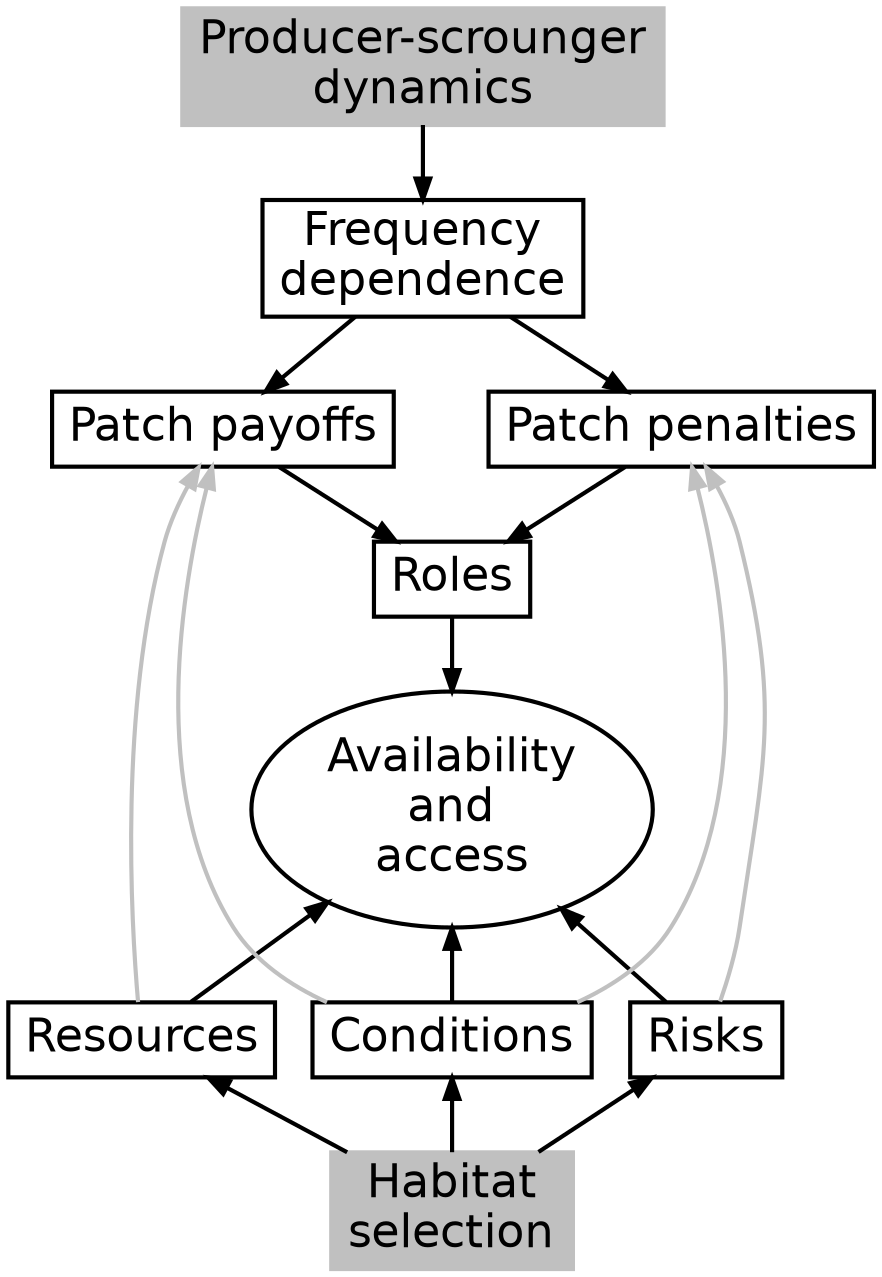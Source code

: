 digraph habitat_and_producer {

  graph []
  rankdir = TB
	node [fontsize = 22, shape = box, fontname = Helvetica, penwidth = 2]
	edge [penwidth = 2]

	Habitat [label = "Habitat\nselection", style = filled, color = grey]

	Resources
	Conditions
	Risks

	access_avail [label = "Availability\nand\naccess", shape = ellipse]

	ps_dyn [label = "Producer-scrounger\ndynamics", style = filled, color = grey]
	freq [label = "Frequency\ndependence"]
	patch_penalties [label = "Patch penalties"]
	patch_payoffs [label = "Patch payoffs"]


	ps_dyn -> freq -> {patch_penalties patch_payoffs}

	{patch_penalties patch_payoffs} -> Roles -> access_avail

	access_avail -> {Resources Conditions Risks} [dir = back]

	{patch_penalties} ->  Risks [color = grey, dir = back]
	patch_payoffs -> Resources [color = grey, dir = back]
	{patch_payoffs patch_penalties} -> Conditions [color = grey, dir = back]


	{Resources Risks Conditions} -> Habitat [dir = back]

}
